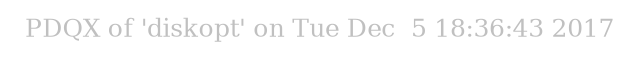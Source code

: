/* Generated by pdqx.pl on Tue Dec  5 18:36:43 2017 */
/* Performance Dynamics Company, www.perfdynamics.com */
digraph G {
	graph [shape=none,label="PDQX of 'diskopt' on Tue Dec  5 18:36:43 2017",labelloc=b,fontsize=12,fontcolor=gray];
	size="11,8";
	compound=true;
	ranksep=1.0;
	rankdir=LR;
	node [shape=plaintext, fontsize=16, label=""];
}
